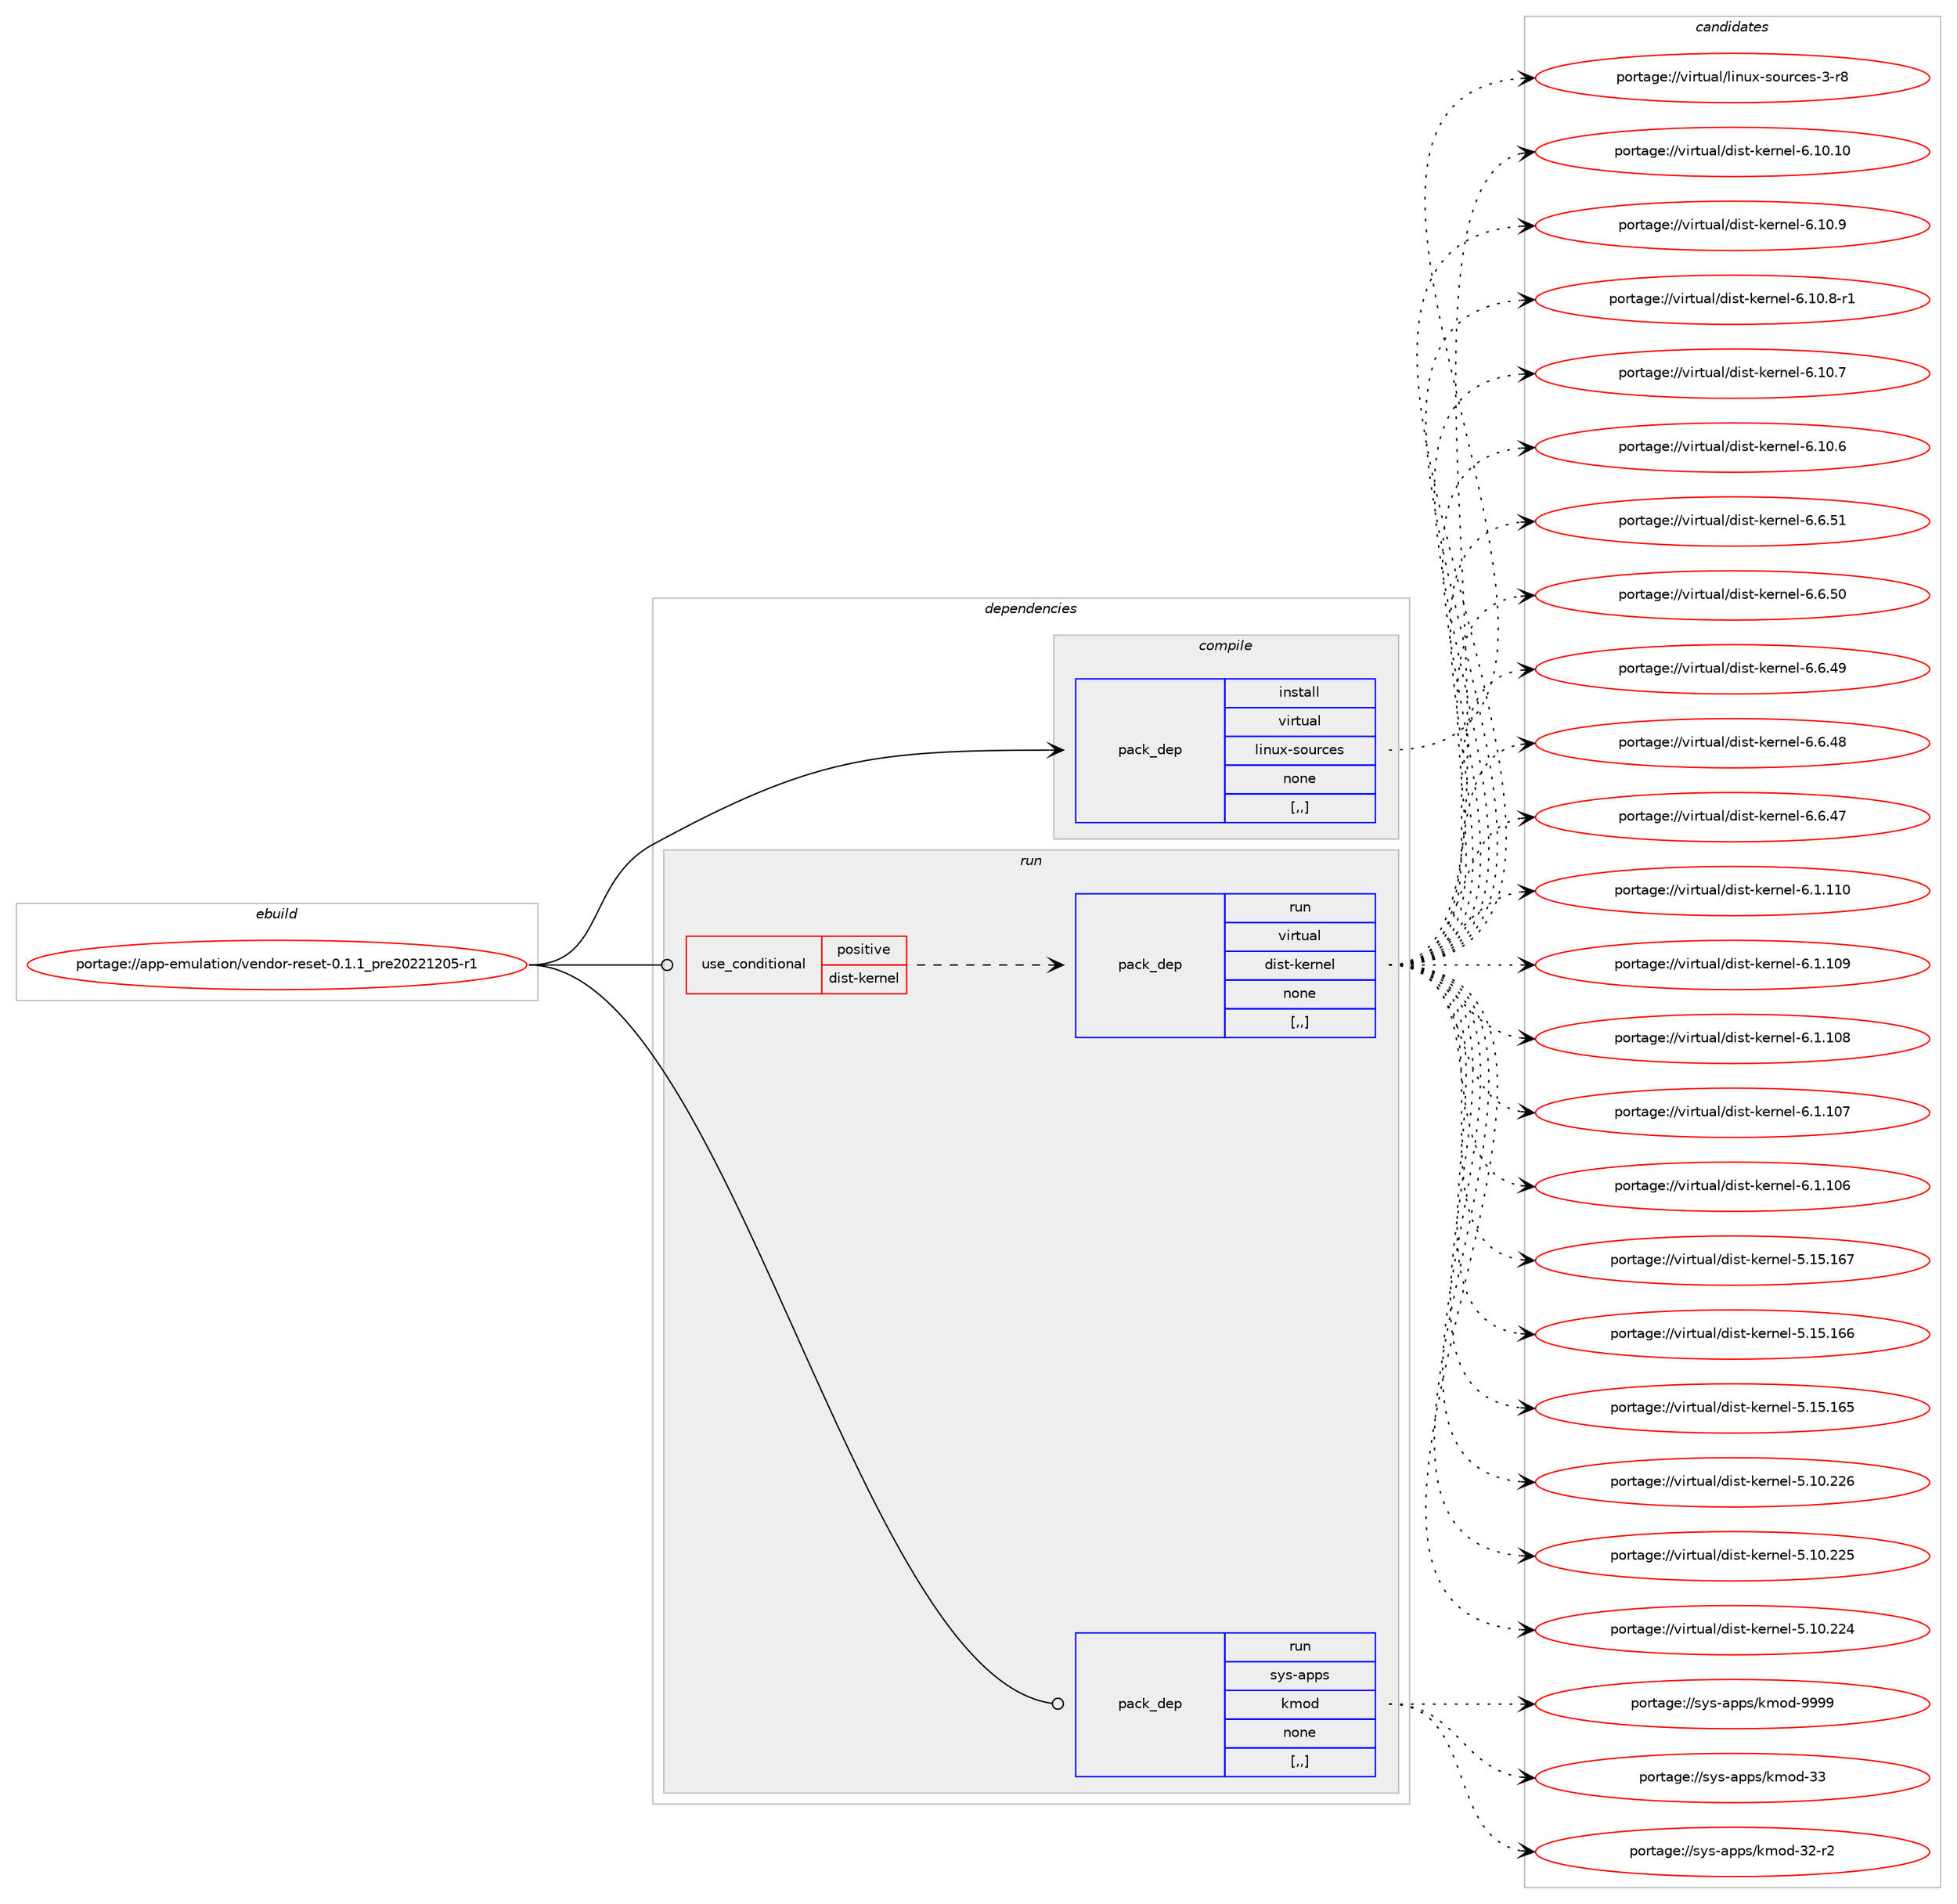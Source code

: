 digraph prolog {

# *************
# Graph options
# *************

newrank=true;
concentrate=true;
compound=true;
graph [rankdir=LR,fontname=Helvetica,fontsize=10,ranksep=1.5];#, ranksep=2.5, nodesep=0.2];
edge  [arrowhead=vee];
node  [fontname=Helvetica,fontsize=10];

# **********
# The ebuild
# **********

subgraph cluster_leftcol {
color=gray;
label=<<i>ebuild</i>>;
id [label="portage://app-emulation/vendor-reset-0.1.1_pre20221205-r1", color=red, width=4, href="../app-emulation/vendor-reset-0.1.1_pre20221205-r1.svg"];
}

# ****************
# The dependencies
# ****************

subgraph cluster_midcol {
color=gray;
label=<<i>dependencies</i>>;
subgraph cluster_compile {
fillcolor="#eeeeee";
style=filled;
label=<<i>compile</i>>;
subgraph pack382582 {
dependency525473 [label=<<TABLE BORDER="0" CELLBORDER="1" CELLSPACING="0" CELLPADDING="4" WIDTH="220"><TR><TD ROWSPAN="6" CELLPADDING="30">pack_dep</TD></TR><TR><TD WIDTH="110">install</TD></TR><TR><TD>virtual</TD></TR><TR><TD>linux-sources</TD></TR><TR><TD>none</TD></TR><TR><TD>[,,]</TD></TR></TABLE>>, shape=none, color=blue];
}
id:e -> dependency525473:w [weight=20,style="solid",arrowhead="vee"];
}
subgraph cluster_compileandrun {
fillcolor="#eeeeee";
style=filled;
label=<<i>compile and run</i>>;
}
subgraph cluster_run {
fillcolor="#eeeeee";
style=filled;
label=<<i>run</i>>;
subgraph cond138953 {
dependency525474 [label=<<TABLE BORDER="0" CELLBORDER="1" CELLSPACING="0" CELLPADDING="4"><TR><TD ROWSPAN="3" CELLPADDING="10">use_conditional</TD></TR><TR><TD>positive</TD></TR><TR><TD>dist-kernel</TD></TR></TABLE>>, shape=none, color=red];
subgraph pack382583 {
dependency525475 [label=<<TABLE BORDER="0" CELLBORDER="1" CELLSPACING="0" CELLPADDING="4" WIDTH="220"><TR><TD ROWSPAN="6" CELLPADDING="30">pack_dep</TD></TR><TR><TD WIDTH="110">run</TD></TR><TR><TD>virtual</TD></TR><TR><TD>dist-kernel</TD></TR><TR><TD>none</TD></TR><TR><TD>[,,]</TD></TR></TABLE>>, shape=none, color=blue];
}
dependency525474:e -> dependency525475:w [weight=20,style="dashed",arrowhead="vee"];
}
id:e -> dependency525474:w [weight=20,style="solid",arrowhead="odot"];
subgraph pack382584 {
dependency525476 [label=<<TABLE BORDER="0" CELLBORDER="1" CELLSPACING="0" CELLPADDING="4" WIDTH="220"><TR><TD ROWSPAN="6" CELLPADDING="30">pack_dep</TD></TR><TR><TD WIDTH="110">run</TD></TR><TR><TD>sys-apps</TD></TR><TR><TD>kmod</TD></TR><TR><TD>none</TD></TR><TR><TD>[,,]</TD></TR></TABLE>>, shape=none, color=blue];
}
id:e -> dependency525476:w [weight=20,style="solid",arrowhead="odot"];
}
}

# **************
# The candidates
# **************

subgraph cluster_choices {
rank=same;
color=gray;
label=<<i>candidates</i>>;

subgraph choice382582 {
color=black;
nodesep=1;
choice1181051141161179710847108105110117120451151111171149910111545514511456 [label="portage://virtual/linux-sources-3-r8", color=red, width=4,href="../virtual/linux-sources-3-r8.svg"];
dependency525473:e -> choice1181051141161179710847108105110117120451151111171149910111545514511456:w [style=dotted,weight="100"];
}
subgraph choice382583 {
color=black;
nodesep=1;
choice1181051141161179710847100105115116451071011141101011084554464948464948 [label="portage://virtual/dist-kernel-6.10.10", color=red, width=4,href="../virtual/dist-kernel-6.10.10.svg"];
choice11810511411611797108471001051151164510710111411010110845544649484657 [label="portage://virtual/dist-kernel-6.10.9", color=red, width=4,href="../virtual/dist-kernel-6.10.9.svg"];
choice118105114116117971084710010511511645107101114110101108455446494846564511449 [label="portage://virtual/dist-kernel-6.10.8-r1", color=red, width=4,href="../virtual/dist-kernel-6.10.8-r1.svg"];
choice11810511411611797108471001051151164510710111411010110845544649484655 [label="portage://virtual/dist-kernel-6.10.7", color=red, width=4,href="../virtual/dist-kernel-6.10.7.svg"];
choice11810511411611797108471001051151164510710111411010110845544649484654 [label="portage://virtual/dist-kernel-6.10.6", color=red, width=4,href="../virtual/dist-kernel-6.10.6.svg"];
choice11810511411611797108471001051151164510710111411010110845544654465349 [label="portage://virtual/dist-kernel-6.6.51", color=red, width=4,href="../virtual/dist-kernel-6.6.51.svg"];
choice11810511411611797108471001051151164510710111411010110845544654465348 [label="portage://virtual/dist-kernel-6.6.50", color=red, width=4,href="../virtual/dist-kernel-6.6.50.svg"];
choice11810511411611797108471001051151164510710111411010110845544654465257 [label="portage://virtual/dist-kernel-6.6.49", color=red, width=4,href="../virtual/dist-kernel-6.6.49.svg"];
choice11810511411611797108471001051151164510710111411010110845544654465256 [label="portage://virtual/dist-kernel-6.6.48", color=red, width=4,href="../virtual/dist-kernel-6.6.48.svg"];
choice11810511411611797108471001051151164510710111411010110845544654465255 [label="portage://virtual/dist-kernel-6.6.47", color=red, width=4,href="../virtual/dist-kernel-6.6.47.svg"];
choice1181051141161179710847100105115116451071011141101011084554464946494948 [label="portage://virtual/dist-kernel-6.1.110", color=red, width=4,href="../virtual/dist-kernel-6.1.110.svg"];
choice1181051141161179710847100105115116451071011141101011084554464946494857 [label="portage://virtual/dist-kernel-6.1.109", color=red, width=4,href="../virtual/dist-kernel-6.1.109.svg"];
choice1181051141161179710847100105115116451071011141101011084554464946494856 [label="portage://virtual/dist-kernel-6.1.108", color=red, width=4,href="../virtual/dist-kernel-6.1.108.svg"];
choice1181051141161179710847100105115116451071011141101011084554464946494855 [label="portage://virtual/dist-kernel-6.1.107", color=red, width=4,href="../virtual/dist-kernel-6.1.107.svg"];
choice1181051141161179710847100105115116451071011141101011084554464946494854 [label="portage://virtual/dist-kernel-6.1.106", color=red, width=4,href="../virtual/dist-kernel-6.1.106.svg"];
choice118105114116117971084710010511511645107101114110101108455346495346495455 [label="portage://virtual/dist-kernel-5.15.167", color=red, width=4,href="../virtual/dist-kernel-5.15.167.svg"];
choice118105114116117971084710010511511645107101114110101108455346495346495454 [label="portage://virtual/dist-kernel-5.15.166", color=red, width=4,href="../virtual/dist-kernel-5.15.166.svg"];
choice118105114116117971084710010511511645107101114110101108455346495346495453 [label="portage://virtual/dist-kernel-5.15.165", color=red, width=4,href="../virtual/dist-kernel-5.15.165.svg"];
choice118105114116117971084710010511511645107101114110101108455346494846505054 [label="portage://virtual/dist-kernel-5.10.226", color=red, width=4,href="../virtual/dist-kernel-5.10.226.svg"];
choice118105114116117971084710010511511645107101114110101108455346494846505053 [label="portage://virtual/dist-kernel-5.10.225", color=red, width=4,href="../virtual/dist-kernel-5.10.225.svg"];
choice118105114116117971084710010511511645107101114110101108455346494846505052 [label="portage://virtual/dist-kernel-5.10.224", color=red, width=4,href="../virtual/dist-kernel-5.10.224.svg"];
dependency525475:e -> choice1181051141161179710847100105115116451071011141101011084554464948464948:w [style=dotted,weight="100"];
dependency525475:e -> choice11810511411611797108471001051151164510710111411010110845544649484657:w [style=dotted,weight="100"];
dependency525475:e -> choice118105114116117971084710010511511645107101114110101108455446494846564511449:w [style=dotted,weight="100"];
dependency525475:e -> choice11810511411611797108471001051151164510710111411010110845544649484655:w [style=dotted,weight="100"];
dependency525475:e -> choice11810511411611797108471001051151164510710111411010110845544649484654:w [style=dotted,weight="100"];
dependency525475:e -> choice11810511411611797108471001051151164510710111411010110845544654465349:w [style=dotted,weight="100"];
dependency525475:e -> choice11810511411611797108471001051151164510710111411010110845544654465348:w [style=dotted,weight="100"];
dependency525475:e -> choice11810511411611797108471001051151164510710111411010110845544654465257:w [style=dotted,weight="100"];
dependency525475:e -> choice11810511411611797108471001051151164510710111411010110845544654465256:w [style=dotted,weight="100"];
dependency525475:e -> choice11810511411611797108471001051151164510710111411010110845544654465255:w [style=dotted,weight="100"];
dependency525475:e -> choice1181051141161179710847100105115116451071011141101011084554464946494948:w [style=dotted,weight="100"];
dependency525475:e -> choice1181051141161179710847100105115116451071011141101011084554464946494857:w [style=dotted,weight="100"];
dependency525475:e -> choice1181051141161179710847100105115116451071011141101011084554464946494856:w [style=dotted,weight="100"];
dependency525475:e -> choice1181051141161179710847100105115116451071011141101011084554464946494855:w [style=dotted,weight="100"];
dependency525475:e -> choice1181051141161179710847100105115116451071011141101011084554464946494854:w [style=dotted,weight="100"];
dependency525475:e -> choice118105114116117971084710010511511645107101114110101108455346495346495455:w [style=dotted,weight="100"];
dependency525475:e -> choice118105114116117971084710010511511645107101114110101108455346495346495454:w [style=dotted,weight="100"];
dependency525475:e -> choice118105114116117971084710010511511645107101114110101108455346495346495453:w [style=dotted,weight="100"];
dependency525475:e -> choice118105114116117971084710010511511645107101114110101108455346494846505054:w [style=dotted,weight="100"];
dependency525475:e -> choice118105114116117971084710010511511645107101114110101108455346494846505053:w [style=dotted,weight="100"];
dependency525475:e -> choice118105114116117971084710010511511645107101114110101108455346494846505052:w [style=dotted,weight="100"];
}
subgraph choice382584 {
color=black;
nodesep=1;
choice1151211154597112112115471071091111004557575757 [label="portage://sys-apps/kmod-9999", color=red, width=4,href="../sys-apps/kmod-9999.svg"];
choice115121115459711211211547107109111100455151 [label="portage://sys-apps/kmod-33", color=red, width=4,href="../sys-apps/kmod-33.svg"];
choice1151211154597112112115471071091111004551504511450 [label="portage://sys-apps/kmod-32-r2", color=red, width=4,href="../sys-apps/kmod-32-r2.svg"];
dependency525476:e -> choice1151211154597112112115471071091111004557575757:w [style=dotted,weight="100"];
dependency525476:e -> choice115121115459711211211547107109111100455151:w [style=dotted,weight="100"];
dependency525476:e -> choice1151211154597112112115471071091111004551504511450:w [style=dotted,weight="100"];
}
}

}
